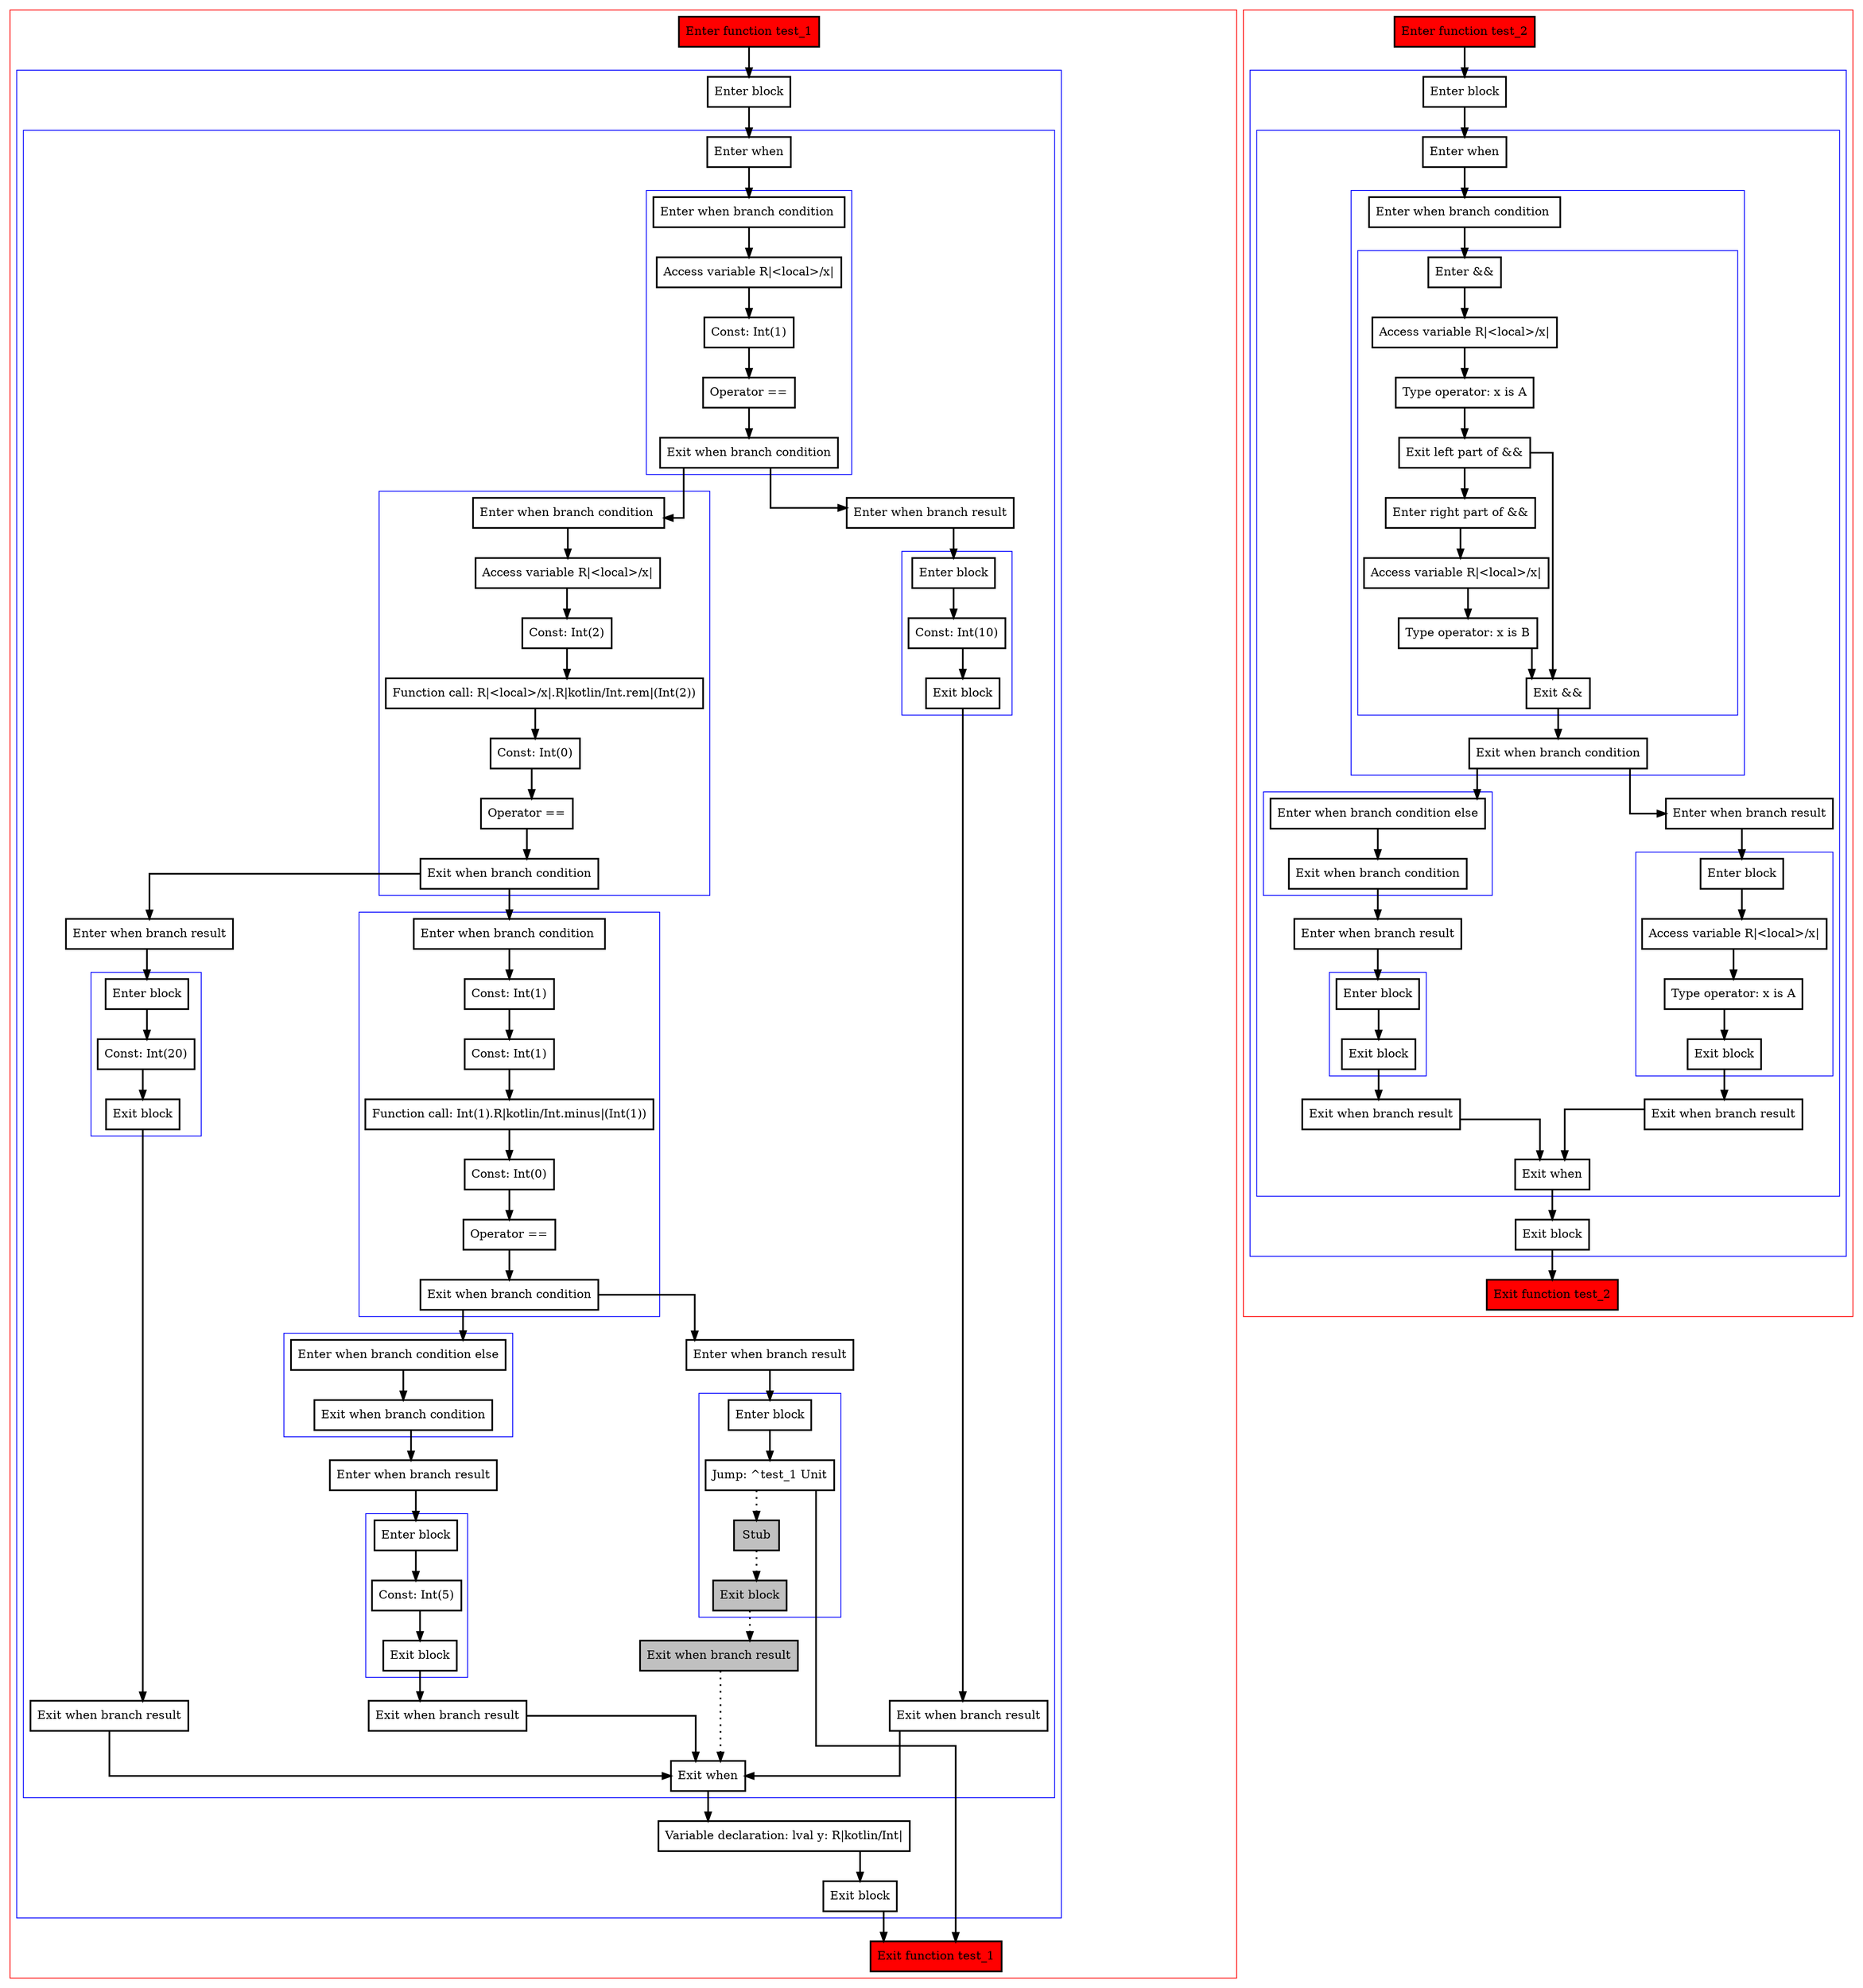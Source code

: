digraph when_kt {
  graph [splines=ortho nodesep=3]
  node [shape=box penwidth=2]
  edge [penwidth=2]

  subgraph cluster_0 {
    color=red
    0 [label="Enter function test_1" style="filled" fillcolor=red];
    subgraph cluster_1 {
      color=blue
      1 [label="Enter block"];
      subgraph cluster_2 {
        color=blue
        2 [label="Enter when"];
        subgraph cluster_3 {
          color=blue
          3 [label="Enter when branch condition "];
          4 [label="Access variable R|<local>/x|"];
          5 [label="Const: Int(1)"];
          6 [label="Operator =="];
          7 [label="Exit when branch condition"];
        }
        subgraph cluster_4 {
          color=blue
          8 [label="Enter when branch condition "];
          9 [label="Access variable R|<local>/x|"];
          10 [label="Const: Int(2)"];
          11 [label="Function call: R|<local>/x|.R|kotlin/Int.rem|(Int(2))"];
          12 [label="Const: Int(0)"];
          13 [label="Operator =="];
          14 [label="Exit when branch condition"];
        }
        subgraph cluster_5 {
          color=blue
          15 [label="Enter when branch condition "];
          16 [label="Const: Int(1)"];
          17 [label="Const: Int(1)"];
          18 [label="Function call: Int(1).R|kotlin/Int.minus|(Int(1))"];
          19 [label="Const: Int(0)"];
          20 [label="Operator =="];
          21 [label="Exit when branch condition"];
        }
        subgraph cluster_6 {
          color=blue
          22 [label="Enter when branch condition else"];
          23 [label="Exit when branch condition"];
        }
        24 [label="Enter when branch result"];
        subgraph cluster_7 {
          color=blue
          25 [label="Enter block"];
          26 [label="Const: Int(5)"];
          27 [label="Exit block"];
        }
        28 [label="Exit when branch result"];
        29 [label="Enter when branch result"];
        subgraph cluster_8 {
          color=blue
          30 [label="Enter block"];
          31 [label="Jump: ^test_1 Unit"];
          32 [label="Stub" style="filled" fillcolor=gray];
          33 [label="Exit block" style="filled" fillcolor=gray];
        }
        34 [label="Exit when branch result" style="filled" fillcolor=gray];
        35 [label="Enter when branch result"];
        subgraph cluster_9 {
          color=blue
          36 [label="Enter block"];
          37 [label="Const: Int(20)"];
          38 [label="Exit block"];
        }
        39 [label="Exit when branch result"];
        40 [label="Enter when branch result"];
        subgraph cluster_10 {
          color=blue
          41 [label="Enter block"];
          42 [label="Const: Int(10)"];
          43 [label="Exit block"];
        }
        44 [label="Exit when branch result"];
        45 [label="Exit when"];
      }
      46 [label="Variable declaration: lval y: R|kotlin/Int|"];
      47 [label="Exit block"];
    }
    48 [label="Exit function test_1" style="filled" fillcolor=red];
  }

  0 -> {1};
  1 -> {2};
  2 -> {3};
  3 -> {4};
  4 -> {5};
  5 -> {6};
  6 -> {7};
  7 -> {40 8};
  8 -> {9};
  9 -> {10};
  10 -> {11};
  11 -> {12};
  12 -> {13};
  13 -> {14};
  14 -> {35 15};
  15 -> {16};
  16 -> {17};
  17 -> {18};
  18 -> {19};
  19 -> {20};
  20 -> {21};
  21 -> {29 22};
  22 -> {23};
  23 -> {24};
  24 -> {25};
  25 -> {26};
  26 -> {27};
  27 -> {28};
  28 -> {45};
  29 -> {30};
  30 -> {31};
  31 -> {48};
  31 -> {32} [style=dotted];
  32 -> {33} [style=dotted];
  33 -> {34} [style=dotted];
  34 -> {45} [style=dotted];
  35 -> {36};
  36 -> {37};
  37 -> {38};
  38 -> {39};
  39 -> {45};
  40 -> {41};
  41 -> {42};
  42 -> {43};
  43 -> {44};
  44 -> {45};
  45 -> {46};
  46 -> {47};
  47 -> {48};

  subgraph cluster_11 {
    color=red
    49 [label="Enter function test_2" style="filled" fillcolor=red];
    subgraph cluster_12 {
      color=blue
      50 [label="Enter block"];
      subgraph cluster_13 {
        color=blue
        51 [label="Enter when"];
        subgraph cluster_14 {
          color=blue
          52 [label="Enter when branch condition "];
          subgraph cluster_15 {
            color=blue
            53 [label="Enter &&"];
            54 [label="Access variable R|<local>/x|"];
            55 [label="Type operator: x is A"];
            56 [label="Exit left part of &&"];
            57 [label="Enter right part of &&"];
            58 [label="Access variable R|<local>/x|"];
            59 [label="Type operator: x is B"];
            60 [label="Exit &&"];
          }
          61 [label="Exit when branch condition"];
        }
        subgraph cluster_16 {
          color=blue
          62 [label="Enter when branch condition else"];
          63 [label="Exit when branch condition"];
        }
        64 [label="Enter when branch result"];
        subgraph cluster_17 {
          color=blue
          65 [label="Enter block"];
          66 [label="Exit block"];
        }
        67 [label="Exit when branch result"];
        68 [label="Enter when branch result"];
        subgraph cluster_18 {
          color=blue
          69 [label="Enter block"];
          70 [label="Access variable R|<local>/x|"];
          71 [label="Type operator: x is A"];
          72 [label="Exit block"];
        }
        73 [label="Exit when branch result"];
        74 [label="Exit when"];
      }
      75 [label="Exit block"];
    }
    76 [label="Exit function test_2" style="filled" fillcolor=red];
  }

  49 -> {50};
  50 -> {51};
  51 -> {52};
  52 -> {53};
  53 -> {54};
  54 -> {55};
  55 -> {56};
  56 -> {60 57};
  57 -> {58};
  58 -> {59};
  59 -> {60};
  60 -> {61};
  61 -> {68 62};
  62 -> {63};
  63 -> {64};
  64 -> {65};
  65 -> {66};
  66 -> {67};
  67 -> {74};
  68 -> {69};
  69 -> {70};
  70 -> {71};
  71 -> {72};
  72 -> {73};
  73 -> {74};
  74 -> {75};
  75 -> {76};

}
